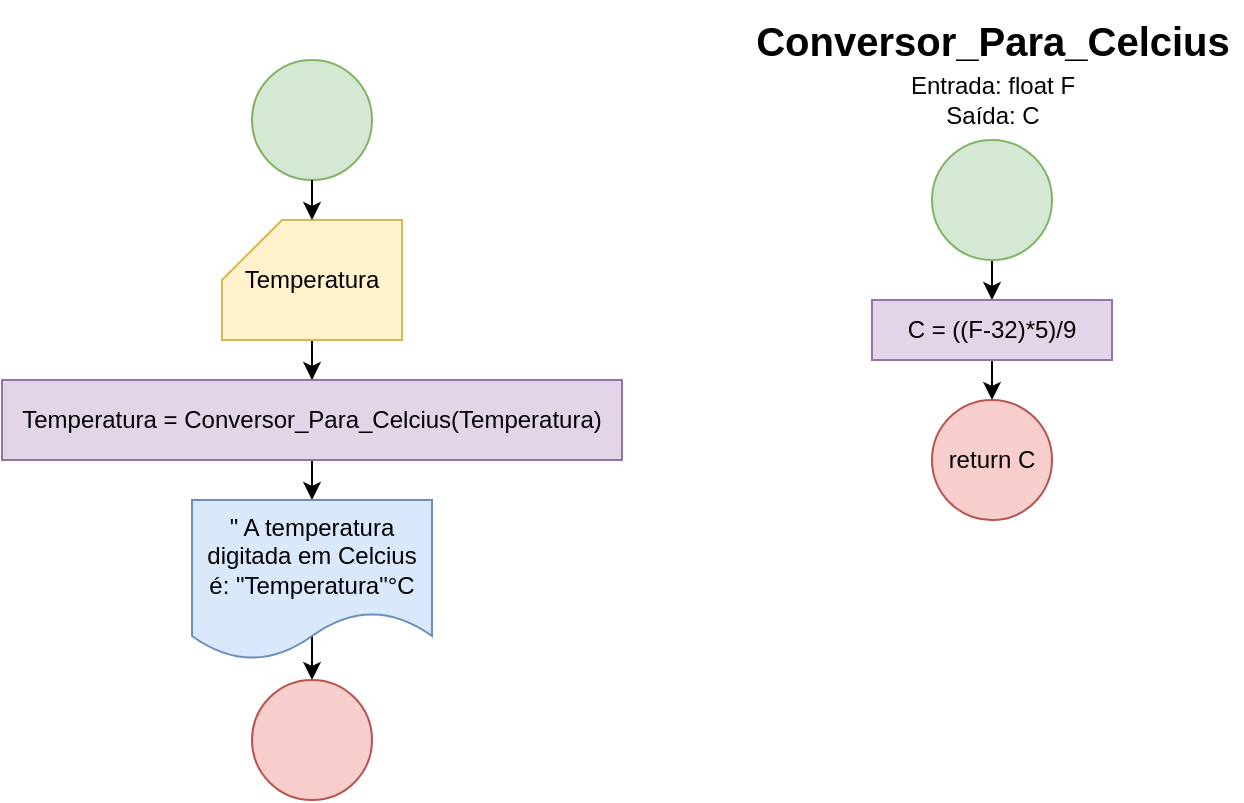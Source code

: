 <mxfile version="25.0.1">
  <diagram id="np5Zrfz5XAHCqhkaFJU2" name="Página-1">
    <mxGraphModel dx="872" dy="469" grid="1" gridSize="10" guides="1" tooltips="1" connect="1" arrows="1" fold="1" page="1" pageScale="1" pageWidth="827" pageHeight="1169" math="0" shadow="0">
      <root>
        <mxCell id="0" />
        <mxCell id="1" parent="0" />
        <mxCell id="Y4EA6Yp2uu2oZ3VyQcpY-1" value="" style="ellipse;whiteSpace=wrap;html=1;aspect=fixed;fillColor=#d5e8d4;strokeColor=#82b366;" vertex="1" parent="1">
          <mxGeometry x="160" y="40" width="60" height="60" as="geometry" />
        </mxCell>
        <mxCell id="Y4EA6Yp2uu2oZ3VyQcpY-5" style="edgeStyle=orthogonalEdgeStyle;rounded=0;orthogonalLoop=1;jettySize=auto;html=1;exitX=0.5;exitY=1;exitDx=0;exitDy=0;exitPerimeter=0;" edge="1" parent="1" source="Y4EA6Yp2uu2oZ3VyQcpY-2" target="Y4EA6Yp2uu2oZ3VyQcpY-4">
          <mxGeometry relative="1" as="geometry" />
        </mxCell>
        <mxCell id="Y4EA6Yp2uu2oZ3VyQcpY-2" value="Temperatura" style="shape=card;whiteSpace=wrap;html=1;fillColor=#fff2cc;strokeColor=#d6b656;" vertex="1" parent="1">
          <mxGeometry x="145" y="120" width="90" height="60" as="geometry" />
        </mxCell>
        <mxCell id="Y4EA6Yp2uu2oZ3VyQcpY-3" style="edgeStyle=orthogonalEdgeStyle;rounded=0;orthogonalLoop=1;jettySize=auto;html=1;exitX=0.5;exitY=1;exitDx=0;exitDy=0;entryX=0.5;entryY=0;entryDx=0;entryDy=0;entryPerimeter=0;" edge="1" parent="1" source="Y4EA6Yp2uu2oZ3VyQcpY-1" target="Y4EA6Yp2uu2oZ3VyQcpY-2">
          <mxGeometry relative="1" as="geometry" />
        </mxCell>
        <mxCell id="Y4EA6Yp2uu2oZ3VyQcpY-7" style="edgeStyle=orthogonalEdgeStyle;rounded=0;orthogonalLoop=1;jettySize=auto;html=1;exitX=0.5;exitY=1;exitDx=0;exitDy=0;entryX=0.5;entryY=0;entryDx=0;entryDy=0;" edge="1" parent="1" source="Y4EA6Yp2uu2oZ3VyQcpY-4" target="Y4EA6Yp2uu2oZ3VyQcpY-6">
          <mxGeometry relative="1" as="geometry" />
        </mxCell>
        <mxCell id="Y4EA6Yp2uu2oZ3VyQcpY-4" value="Temperatura = Conversor_Para_Celcius(Temperatura)" style="rounded=0;whiteSpace=wrap;html=1;fillColor=#e1d5e7;strokeColor=#9673a6;" vertex="1" parent="1">
          <mxGeometry x="35" y="200" width="310" height="40" as="geometry" />
        </mxCell>
        <mxCell id="Y4EA6Yp2uu2oZ3VyQcpY-9" style="edgeStyle=orthogonalEdgeStyle;rounded=0;orthogonalLoop=1;jettySize=auto;html=1;exitX=0.5;exitY=0;exitDx=0;exitDy=0;entryX=0.5;entryY=0;entryDx=0;entryDy=0;" edge="1" parent="1" source="Y4EA6Yp2uu2oZ3VyQcpY-6" target="Y4EA6Yp2uu2oZ3VyQcpY-8">
          <mxGeometry relative="1" as="geometry">
            <Array as="points">
              <mxPoint x="190" y="280" />
              <mxPoint x="190" y="280" />
            </Array>
          </mxGeometry>
        </mxCell>
        <mxCell id="Y4EA6Yp2uu2oZ3VyQcpY-6" value="&quot; A temperatura digitada em Celcius é: &quot;Temperatura&quot;°C" style="shape=document;whiteSpace=wrap;html=1;boundedLbl=1;fillColor=#dae8fc;strokeColor=#6c8ebf;" vertex="1" parent="1">
          <mxGeometry x="130" y="260" width="120" height="80" as="geometry" />
        </mxCell>
        <mxCell id="Y4EA6Yp2uu2oZ3VyQcpY-8" value="" style="ellipse;whiteSpace=wrap;html=1;aspect=fixed;fillColor=#f8cecc;strokeColor=#b85450;" vertex="1" parent="1">
          <mxGeometry x="160" y="350" width="60" height="60" as="geometry" />
        </mxCell>
        <mxCell id="Y4EA6Yp2uu2oZ3VyQcpY-12" style="edgeStyle=orthogonalEdgeStyle;rounded=0;orthogonalLoop=1;jettySize=auto;html=1;exitX=0.5;exitY=1;exitDx=0;exitDy=0;entryX=0.5;entryY=0;entryDx=0;entryDy=0;" edge="1" parent="1" source="Y4EA6Yp2uu2oZ3VyQcpY-10" target="Y4EA6Yp2uu2oZ3VyQcpY-11">
          <mxGeometry relative="1" as="geometry" />
        </mxCell>
        <mxCell id="Y4EA6Yp2uu2oZ3VyQcpY-10" value="" style="ellipse;whiteSpace=wrap;html=1;aspect=fixed;fillColor=#d5e8d4;strokeColor=#82b366;" vertex="1" parent="1">
          <mxGeometry x="500" y="80" width="60" height="60" as="geometry" />
        </mxCell>
        <mxCell id="Y4EA6Yp2uu2oZ3VyQcpY-14" style="edgeStyle=orthogonalEdgeStyle;rounded=0;orthogonalLoop=1;jettySize=auto;html=1;exitX=0.5;exitY=1;exitDx=0;exitDy=0;entryX=0.5;entryY=0;entryDx=0;entryDy=0;" edge="1" parent="1" source="Y4EA6Yp2uu2oZ3VyQcpY-11" target="Y4EA6Yp2uu2oZ3VyQcpY-13">
          <mxGeometry relative="1" as="geometry" />
        </mxCell>
        <mxCell id="Y4EA6Yp2uu2oZ3VyQcpY-11" value="C = ((F-32)*5)/9" style="rounded=0;whiteSpace=wrap;html=1;fillColor=#e1d5e7;strokeColor=#9673a6;" vertex="1" parent="1">
          <mxGeometry x="470" y="160" width="120" height="30" as="geometry" />
        </mxCell>
        <mxCell id="Y4EA6Yp2uu2oZ3VyQcpY-13" value="return C" style="ellipse;whiteSpace=wrap;html=1;aspect=fixed;fillColor=#f8cecc;strokeColor=#b85450;" vertex="1" parent="1">
          <mxGeometry x="500" y="210" width="60" height="60" as="geometry" />
        </mxCell>
        <mxCell id="Y4EA6Yp2uu2oZ3VyQcpY-15" value="&lt;span style=&quot;text-wrap-mode: wrap;&quot;&gt;Conversor_Para_Celcius&lt;/span&gt;" style="text;html=1;align=center;verticalAlign=middle;resizable=0;points=[];autosize=1;strokeColor=none;fillColor=none;fontSize=20;fontStyle=1" vertex="1" parent="1">
          <mxGeometry x="405" y="10" width="250" height="40" as="geometry" />
        </mxCell>
        <mxCell id="Y4EA6Yp2uu2oZ3VyQcpY-16" value="Entrada: float F&lt;div&gt;Saída: C&lt;/div&gt;" style="text;html=1;align=center;verticalAlign=middle;resizable=0;points=[];autosize=1;strokeColor=none;fillColor=none;" vertex="1" parent="1">
          <mxGeometry x="475" y="40" width="110" height="40" as="geometry" />
        </mxCell>
      </root>
    </mxGraphModel>
  </diagram>
</mxfile>
